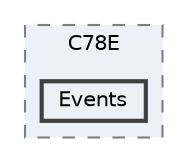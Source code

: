 digraph "C:/dev/c-cpp/C78Engine/C78Engine/src/C78E/Events"
{
 // LATEX_PDF_SIZE
  bgcolor="transparent";
  edge [fontname=Helvetica,fontsize=10,labelfontname=Helvetica,labelfontsize=10];
  node [fontname=Helvetica,fontsize=10,shape=box,height=0.2,width=0.4];
  compound=true
  subgraph clusterdir_8ebace0e1f45e7ba10ddb999631a377f {
    graph [ bgcolor="#edf0f7", pencolor="grey50", label="C78E", fontname=Helvetica,fontsize=10 style="filled,dashed", URL="dir_8ebace0e1f45e7ba10ddb999631a377f.html",tooltip=""]
  dir_d59dc4356734cd0a75340a7c240897e8 [label="Events", fillcolor="#edf0f7", color="grey25", style="filled,bold", URL="dir_d59dc4356734cd0a75340a7c240897e8.html",tooltip=""];
  }
}
